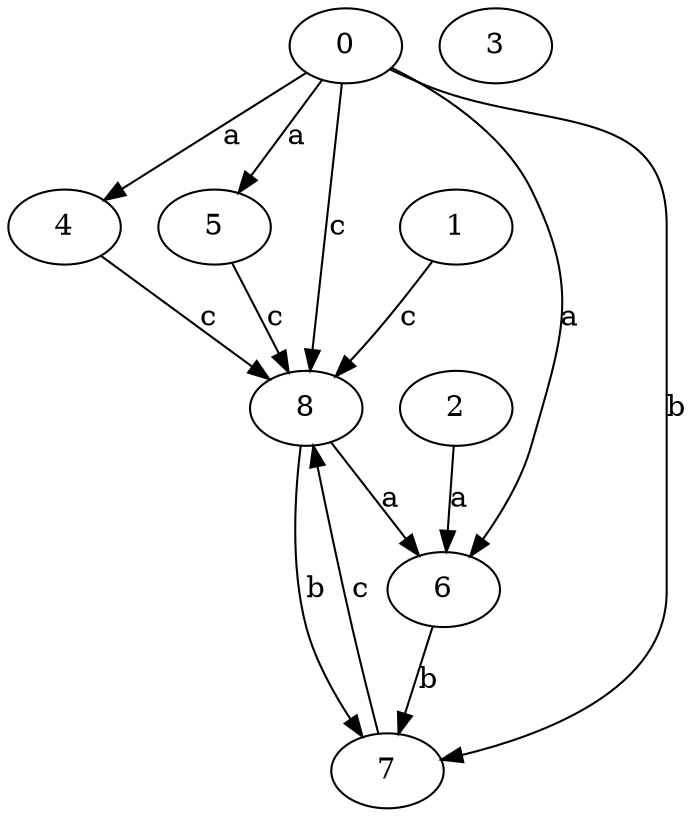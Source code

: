 strict digraph  {
4;
0;
1;
5;
6;
2;
7;
8;
3;
4 -> 8  [label=c];
0 -> 4  [label=a];
0 -> 5  [label=a];
0 -> 6  [label=a];
0 -> 7  [label=b];
0 -> 8  [label=c];
1 -> 8  [label=c];
5 -> 8  [label=c];
6 -> 7  [label=b];
2 -> 6  [label=a];
7 -> 8  [label=c];
8 -> 6  [label=a];
8 -> 7  [label=b];
}
